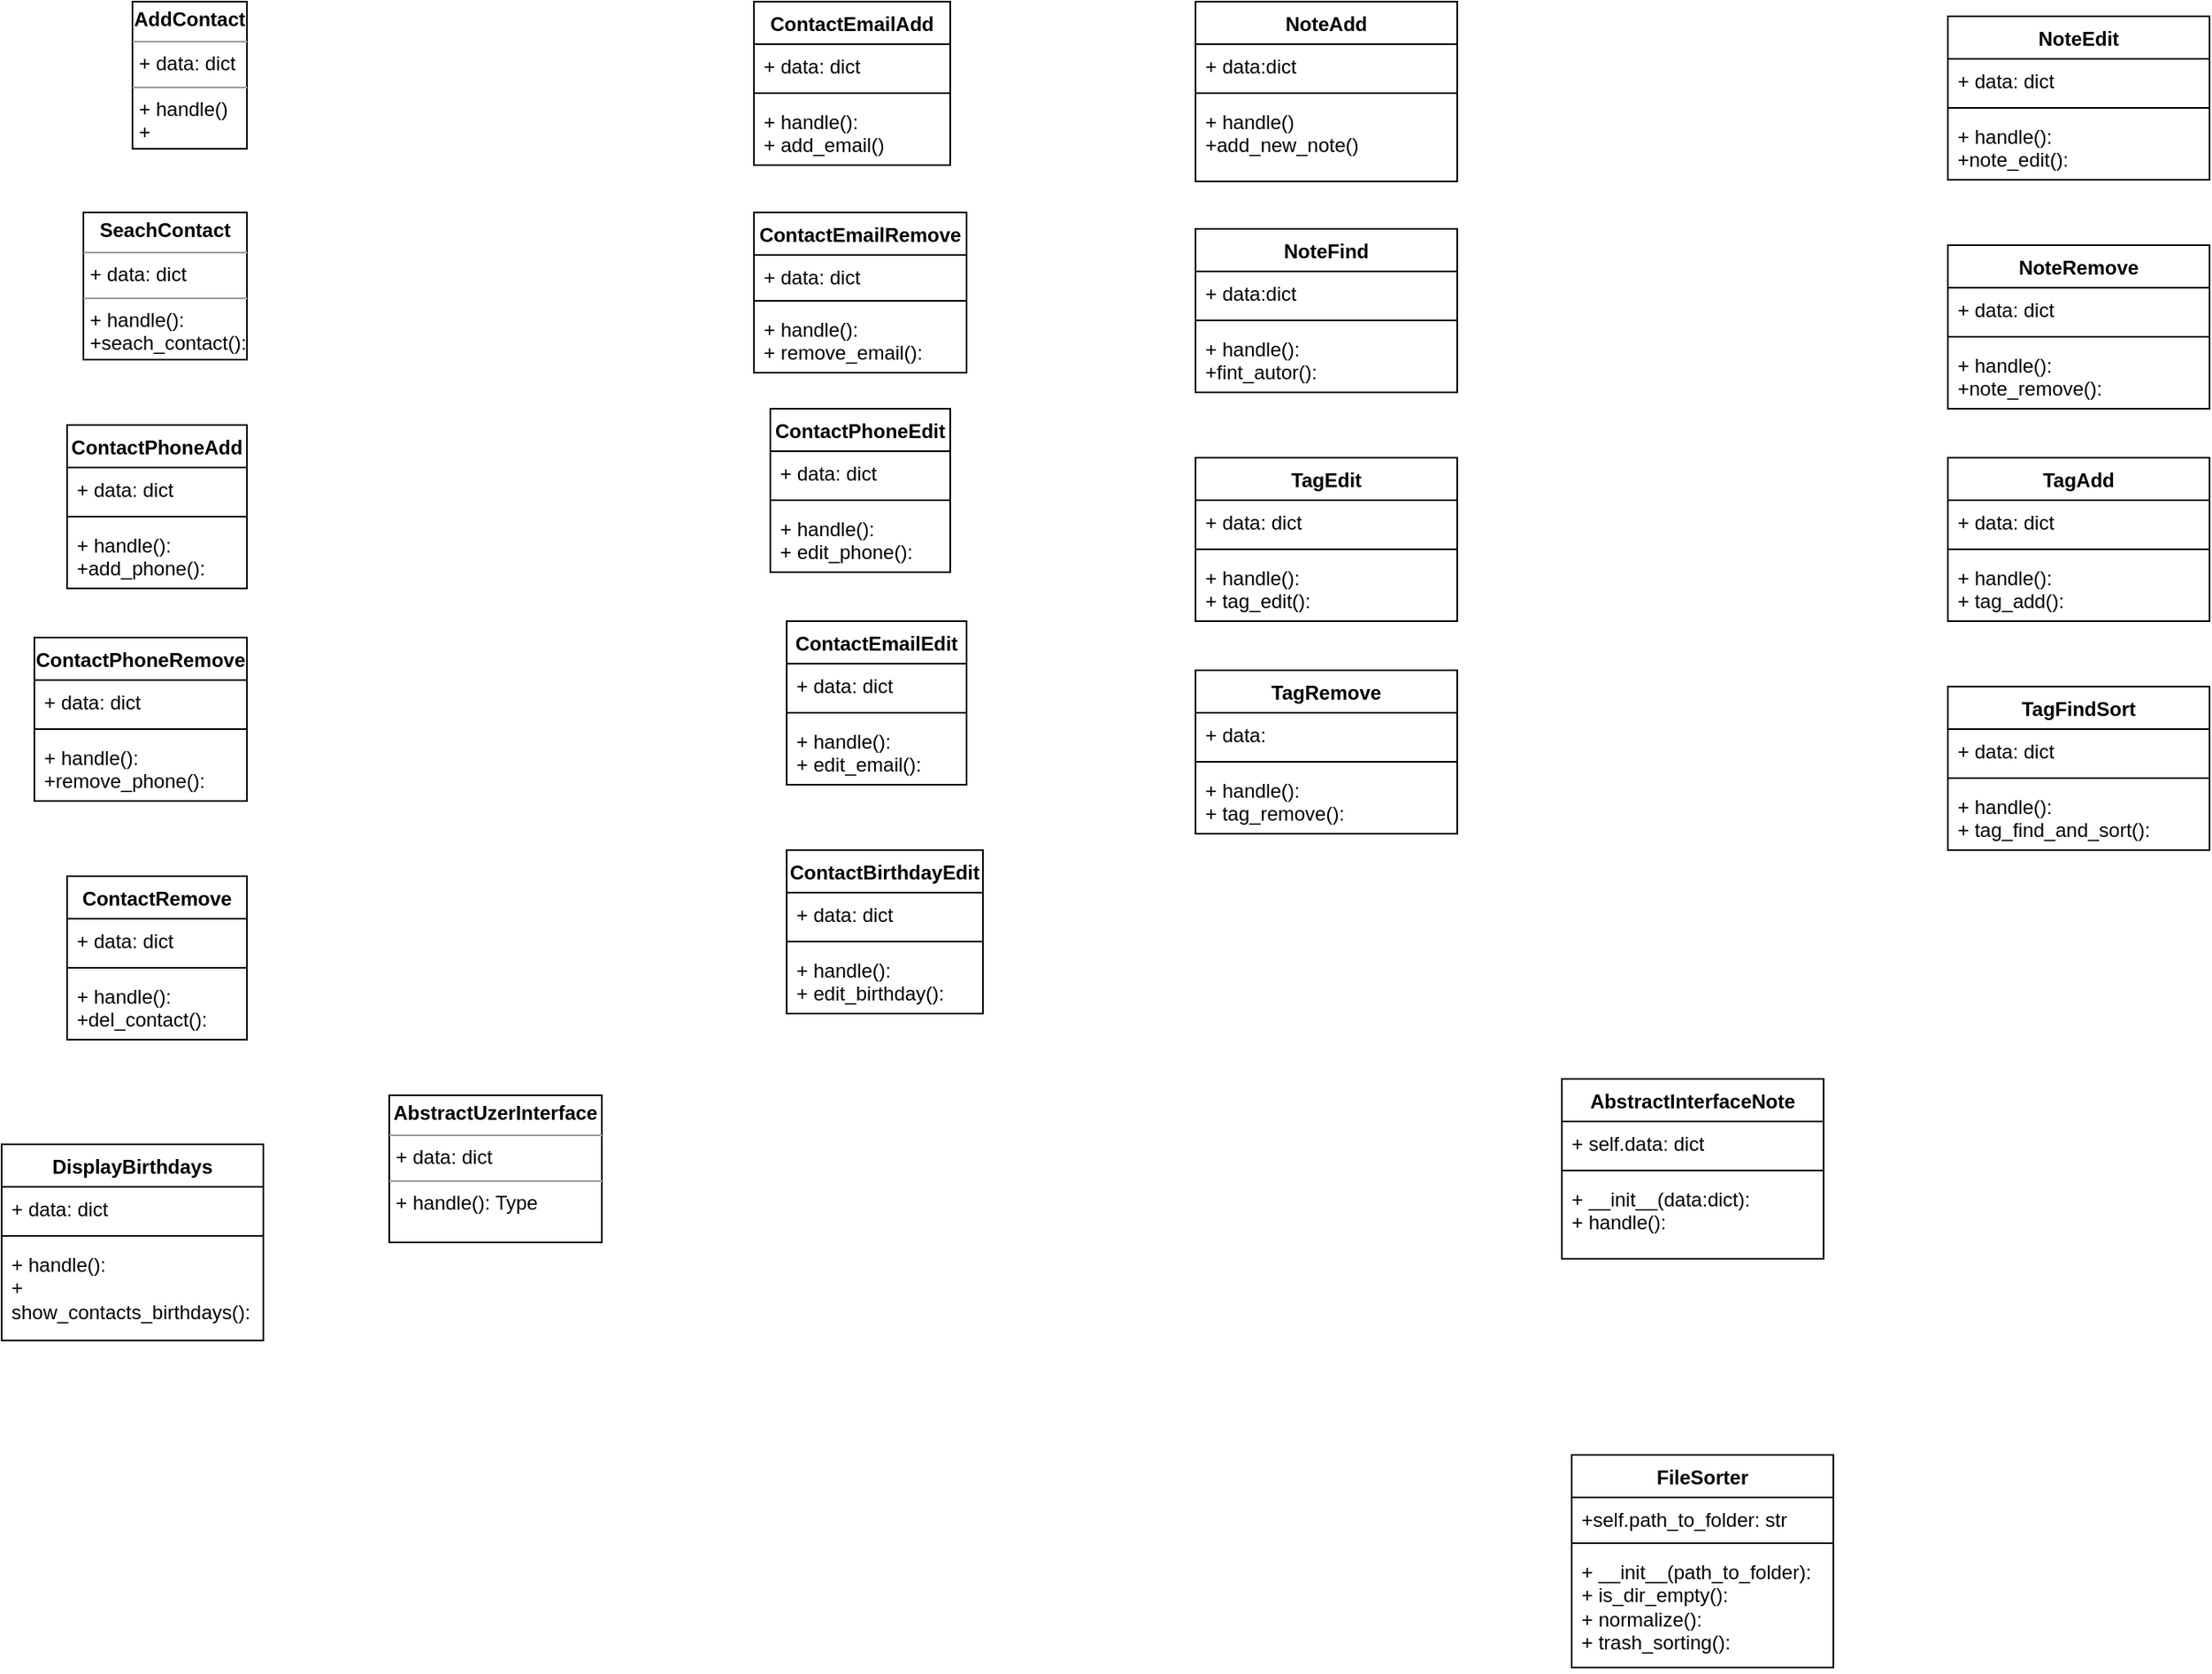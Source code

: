 <mxfile version="22.1.15" type="github">
  <diagram name="Страница — 1" id="X3VeIbHIuKRe2wRQN4YN">
    <mxGraphModel dx="2970" dy="2347" grid="1" gridSize="10" guides="1" tooltips="1" connect="1" arrows="1" fold="1" page="1" pageScale="1" pageWidth="827" pageHeight="1169" math="0" shadow="0">
      <root>
        <mxCell id="0" />
        <mxCell id="1" parent="0" />
        <mxCell id="vEcBCyA1Z6OK_AUJhYpu-7" value="&lt;p style=&quot;margin:0px;margin-top:4px;text-align:center;&quot;&gt;&lt;b&gt;AbstractUzerInterface&lt;/b&gt;&lt;/p&gt;&lt;hr size=&quot;1&quot;&gt;&lt;p style=&quot;margin:0px;margin-left:4px;&quot;&gt;+ data: dict&lt;/p&gt;&lt;hr size=&quot;1&quot;&gt;&lt;p style=&quot;margin:0px;margin-left:4px;&quot;&gt;+ handle(): Type&lt;/p&gt;" style="verticalAlign=top;align=left;overflow=fill;fontSize=12;fontFamily=Helvetica;html=1;whiteSpace=wrap;" vertex="1" parent="1">
          <mxGeometry x="-383" y="-500" width="130" height="90" as="geometry" />
        </mxCell>
        <mxCell id="vEcBCyA1Z6OK_AUJhYpu-8" value="&lt;p style=&quot;margin:0px;margin-top:4px;text-align:center;&quot;&gt;&lt;b&gt;AddContact&lt;/b&gt;&lt;/p&gt;&lt;hr size=&quot;1&quot;&gt;&lt;p style=&quot;margin:0px;margin-left:4px;&quot;&gt;+ data: dict&lt;/p&gt;&lt;hr size=&quot;1&quot;&gt;&lt;p style=&quot;margin:0px;margin-left:4px;&quot;&gt;+ handle()&lt;/p&gt;&lt;p style=&quot;margin:0px;margin-left:4px;&quot;&gt;+ add_contact()&lt;/p&gt;" style="verticalAlign=top;align=left;overflow=fill;fontSize=12;fontFamily=Helvetica;html=1;whiteSpace=wrap;" vertex="1" parent="1">
          <mxGeometry x="-540" y="-1169" width="70" height="90" as="geometry" />
        </mxCell>
        <mxCell id="vEcBCyA1Z6OK_AUJhYpu-9" value="&lt;p style=&quot;margin:0px;margin-top:4px;text-align:center;&quot;&gt;&lt;b&gt;SeachContact&lt;/b&gt;&lt;/p&gt;&lt;hr size=&quot;1&quot;&gt;&lt;p style=&quot;margin:0px;margin-left:4px;&quot;&gt;+ data: dict&lt;/p&gt;&lt;hr size=&quot;1&quot;&gt;&lt;p style=&quot;margin:0px;margin-left:4px;&quot;&gt;+ handle():&lt;/p&gt;&lt;p style=&quot;margin:0px;margin-left:4px;&quot;&gt;+seach_contact():&lt;/p&gt;" style="verticalAlign=top;align=left;overflow=fill;fontSize=12;fontFamily=Helvetica;html=1;whiteSpace=wrap;" vertex="1" parent="1">
          <mxGeometry x="-570" y="-1040" width="100" height="90" as="geometry" />
        </mxCell>
        <mxCell id="vEcBCyA1Z6OK_AUJhYpu-10" value="ContactPhoneAdd" style="swimlane;fontStyle=1;align=center;verticalAlign=top;childLayout=stackLayout;horizontal=1;startSize=26;horizontalStack=0;resizeParent=1;resizeParentMax=0;resizeLast=0;collapsible=1;marginBottom=0;whiteSpace=wrap;html=1;" vertex="1" parent="1">
          <mxGeometry x="-580" y="-910" width="110" height="100" as="geometry">
            <mxRectangle y="-790" width="150" height="30" as="alternateBounds" />
          </mxGeometry>
        </mxCell>
        <mxCell id="vEcBCyA1Z6OK_AUJhYpu-11" value="+ data: dict" style="text;strokeColor=none;fillColor=none;align=left;verticalAlign=top;spacingLeft=4;spacingRight=4;overflow=hidden;rotatable=0;points=[[0,0.5],[1,0.5]];portConstraint=eastwest;whiteSpace=wrap;html=1;" vertex="1" parent="vEcBCyA1Z6OK_AUJhYpu-10">
          <mxGeometry y="26" width="110" height="26" as="geometry" />
        </mxCell>
        <mxCell id="vEcBCyA1Z6OK_AUJhYpu-12" value="" style="line;strokeWidth=1;fillColor=none;align=left;verticalAlign=middle;spacingTop=-1;spacingLeft=3;spacingRight=3;rotatable=0;labelPosition=right;points=[];portConstraint=eastwest;strokeColor=inherit;" vertex="1" parent="vEcBCyA1Z6OK_AUJhYpu-10">
          <mxGeometry y="52" width="110" height="8" as="geometry" />
        </mxCell>
        <mxCell id="vEcBCyA1Z6OK_AUJhYpu-13" value="+ handle():&amp;nbsp;&lt;br&gt;+add_phone():" style="text;strokeColor=none;fillColor=none;align=left;verticalAlign=top;spacingLeft=4;spacingRight=4;overflow=hidden;rotatable=0;points=[[0,0.5],[1,0.5]];portConstraint=eastwest;whiteSpace=wrap;html=1;" vertex="1" parent="vEcBCyA1Z6OK_AUJhYpu-10">
          <mxGeometry y="60" width="110" height="40" as="geometry" />
        </mxCell>
        <mxCell id="vEcBCyA1Z6OK_AUJhYpu-14" value="ContactPhoneRemove" style="swimlane;fontStyle=1;align=center;verticalAlign=top;childLayout=stackLayout;horizontal=1;startSize=26;horizontalStack=0;resizeParent=1;resizeParentMax=0;resizeLast=0;collapsible=1;marginBottom=0;whiteSpace=wrap;html=1;" vertex="1" parent="1">
          <mxGeometry x="-600" y="-780" width="130" height="100" as="geometry" />
        </mxCell>
        <mxCell id="vEcBCyA1Z6OK_AUJhYpu-15" value="+ data: dict" style="text;strokeColor=none;fillColor=none;align=left;verticalAlign=top;spacingLeft=4;spacingRight=4;overflow=hidden;rotatable=0;points=[[0,0.5],[1,0.5]];portConstraint=eastwest;whiteSpace=wrap;html=1;" vertex="1" parent="vEcBCyA1Z6OK_AUJhYpu-14">
          <mxGeometry y="26" width="130" height="26" as="geometry" />
        </mxCell>
        <mxCell id="vEcBCyA1Z6OK_AUJhYpu-16" value="" style="line;strokeWidth=1;fillColor=none;align=left;verticalAlign=middle;spacingTop=-1;spacingLeft=3;spacingRight=3;rotatable=0;labelPosition=right;points=[];portConstraint=eastwest;strokeColor=inherit;" vertex="1" parent="vEcBCyA1Z6OK_AUJhYpu-14">
          <mxGeometry y="52" width="130" height="8" as="geometry" />
        </mxCell>
        <mxCell id="vEcBCyA1Z6OK_AUJhYpu-17" value="+ handle():&lt;br&gt;+remove_phone():" style="text;strokeColor=none;fillColor=none;align=left;verticalAlign=top;spacingLeft=4;spacingRight=4;overflow=hidden;rotatable=0;points=[[0,0.5],[1,0.5]];portConstraint=eastwest;whiteSpace=wrap;html=1;" vertex="1" parent="vEcBCyA1Z6OK_AUJhYpu-14">
          <mxGeometry y="60" width="130" height="40" as="geometry" />
        </mxCell>
        <mxCell id="vEcBCyA1Z6OK_AUJhYpu-18" value="ContactEmailAdd" style="swimlane;fontStyle=1;align=center;verticalAlign=top;childLayout=stackLayout;horizontal=1;startSize=26;horizontalStack=0;resizeParent=1;resizeParentMax=0;resizeLast=0;collapsible=1;marginBottom=0;whiteSpace=wrap;html=1;" vertex="1" parent="1">
          <mxGeometry x="-160" y="-1169" width="120" height="100" as="geometry" />
        </mxCell>
        <mxCell id="vEcBCyA1Z6OK_AUJhYpu-19" value="+ data: dict" style="text;strokeColor=none;fillColor=none;align=left;verticalAlign=top;spacingLeft=4;spacingRight=4;overflow=hidden;rotatable=0;points=[[0,0.5],[1,0.5]];portConstraint=eastwest;whiteSpace=wrap;html=1;" vertex="1" parent="vEcBCyA1Z6OK_AUJhYpu-18">
          <mxGeometry y="26" width="120" height="26" as="geometry" />
        </mxCell>
        <mxCell id="vEcBCyA1Z6OK_AUJhYpu-20" value="" style="line;strokeWidth=1;fillColor=none;align=left;verticalAlign=middle;spacingTop=-1;spacingLeft=3;spacingRight=3;rotatable=0;labelPosition=right;points=[];portConstraint=eastwest;strokeColor=inherit;" vertex="1" parent="vEcBCyA1Z6OK_AUJhYpu-18">
          <mxGeometry y="52" width="120" height="8" as="geometry" />
        </mxCell>
        <mxCell id="vEcBCyA1Z6OK_AUJhYpu-21" value="+ handle():&lt;br&gt;+ add_email()" style="text;strokeColor=none;fillColor=none;align=left;verticalAlign=top;spacingLeft=4;spacingRight=4;overflow=hidden;rotatable=0;points=[[0,0.5],[1,0.5]];portConstraint=eastwest;whiteSpace=wrap;html=1;" vertex="1" parent="vEcBCyA1Z6OK_AUJhYpu-18">
          <mxGeometry y="60" width="120" height="40" as="geometry" />
        </mxCell>
        <mxCell id="vEcBCyA1Z6OK_AUJhYpu-22" value="ContactEmailRemove" style="swimlane;fontStyle=1;align=center;verticalAlign=top;childLayout=stackLayout;horizontal=1;startSize=26;horizontalStack=0;resizeParent=1;resizeParentMax=0;resizeLast=0;collapsible=1;marginBottom=0;whiteSpace=wrap;html=1;" vertex="1" parent="1">
          <mxGeometry x="-160" y="-1040" width="130" height="98" as="geometry">
            <mxRectangle y="-330" width="160" height="30" as="alternateBounds" />
          </mxGeometry>
        </mxCell>
        <mxCell id="vEcBCyA1Z6OK_AUJhYpu-23" value="+ data: dict" style="text;strokeColor=none;fillColor=none;align=left;verticalAlign=top;spacingLeft=4;spacingRight=4;overflow=hidden;rotatable=0;points=[[0,0.5],[1,0.5]];portConstraint=eastwest;whiteSpace=wrap;html=1;" vertex="1" parent="vEcBCyA1Z6OK_AUJhYpu-22">
          <mxGeometry y="26" width="130" height="24" as="geometry" />
        </mxCell>
        <mxCell id="vEcBCyA1Z6OK_AUJhYpu-24" value="" style="line;strokeWidth=1;fillColor=none;align=left;verticalAlign=middle;spacingTop=-1;spacingLeft=3;spacingRight=3;rotatable=0;labelPosition=right;points=[];portConstraint=eastwest;strokeColor=inherit;" vertex="1" parent="vEcBCyA1Z6OK_AUJhYpu-22">
          <mxGeometry y="50" width="130" height="8" as="geometry" />
        </mxCell>
        <mxCell id="vEcBCyA1Z6OK_AUJhYpu-25" value="+ handle():&lt;br&gt;+ remove_email():" style="text;strokeColor=none;fillColor=none;align=left;verticalAlign=top;spacingLeft=4;spacingRight=4;overflow=hidden;rotatable=0;points=[[0,0.5],[1,0.5]];portConstraint=eastwest;whiteSpace=wrap;html=1;" vertex="1" parent="vEcBCyA1Z6OK_AUJhYpu-22">
          <mxGeometry y="58" width="130" height="40" as="geometry" />
        </mxCell>
        <mxCell id="vEcBCyA1Z6OK_AUJhYpu-26" value="ContactPhoneEdit" style="swimlane;fontStyle=1;align=center;verticalAlign=top;childLayout=stackLayout;horizontal=1;startSize=26;horizontalStack=0;resizeParent=1;resizeParentMax=0;resizeLast=0;collapsible=1;marginBottom=0;whiteSpace=wrap;html=1;" vertex="1" parent="1">
          <mxGeometry x="-150" y="-920" width="110" height="100" as="geometry" />
        </mxCell>
        <mxCell id="vEcBCyA1Z6OK_AUJhYpu-27" value="+ data: dict" style="text;strokeColor=none;fillColor=none;align=left;verticalAlign=top;spacingLeft=4;spacingRight=4;overflow=hidden;rotatable=0;points=[[0,0.5],[1,0.5]];portConstraint=eastwest;whiteSpace=wrap;html=1;" vertex="1" parent="vEcBCyA1Z6OK_AUJhYpu-26">
          <mxGeometry y="26" width="110" height="26" as="geometry" />
        </mxCell>
        <mxCell id="vEcBCyA1Z6OK_AUJhYpu-28" value="" style="line;strokeWidth=1;fillColor=none;align=left;verticalAlign=middle;spacingTop=-1;spacingLeft=3;spacingRight=3;rotatable=0;labelPosition=right;points=[];portConstraint=eastwest;strokeColor=inherit;" vertex="1" parent="vEcBCyA1Z6OK_AUJhYpu-26">
          <mxGeometry y="52" width="110" height="8" as="geometry" />
        </mxCell>
        <mxCell id="vEcBCyA1Z6OK_AUJhYpu-29" value="+ handle():&lt;br&gt;+ edit_phone():" style="text;strokeColor=none;fillColor=none;align=left;verticalAlign=top;spacingLeft=4;spacingRight=4;overflow=hidden;rotatable=0;points=[[0,0.5],[1,0.5]];portConstraint=eastwest;whiteSpace=wrap;html=1;" vertex="1" parent="vEcBCyA1Z6OK_AUJhYpu-26">
          <mxGeometry y="60" width="110" height="40" as="geometry" />
        </mxCell>
        <mxCell id="vEcBCyA1Z6OK_AUJhYpu-30" value="ContactEmailEdit" style="swimlane;fontStyle=1;align=center;verticalAlign=top;childLayout=stackLayout;horizontal=1;startSize=26;horizontalStack=0;resizeParent=1;resizeParentMax=0;resizeLast=0;collapsible=1;marginBottom=0;whiteSpace=wrap;html=1;" vertex="1" parent="1">
          <mxGeometry x="-140" y="-790" width="110" height="100" as="geometry" />
        </mxCell>
        <mxCell id="vEcBCyA1Z6OK_AUJhYpu-31" value="+ data: dict" style="text;strokeColor=none;fillColor=none;align=left;verticalAlign=top;spacingLeft=4;spacingRight=4;overflow=hidden;rotatable=0;points=[[0,0.5],[1,0.5]];portConstraint=eastwest;whiteSpace=wrap;html=1;" vertex="1" parent="vEcBCyA1Z6OK_AUJhYpu-30">
          <mxGeometry y="26" width="110" height="26" as="geometry" />
        </mxCell>
        <mxCell id="vEcBCyA1Z6OK_AUJhYpu-32" value="" style="line;strokeWidth=1;fillColor=none;align=left;verticalAlign=middle;spacingTop=-1;spacingLeft=3;spacingRight=3;rotatable=0;labelPosition=right;points=[];portConstraint=eastwest;strokeColor=inherit;" vertex="1" parent="vEcBCyA1Z6OK_AUJhYpu-30">
          <mxGeometry y="52" width="110" height="8" as="geometry" />
        </mxCell>
        <mxCell id="vEcBCyA1Z6OK_AUJhYpu-33" value="+ handle():&lt;br&gt;+ edit_email():" style="text;strokeColor=none;fillColor=none;align=left;verticalAlign=top;spacingLeft=4;spacingRight=4;overflow=hidden;rotatable=0;points=[[0,0.5],[1,0.5]];portConstraint=eastwest;whiteSpace=wrap;html=1;" vertex="1" parent="vEcBCyA1Z6OK_AUJhYpu-30">
          <mxGeometry y="60" width="110" height="40" as="geometry" />
        </mxCell>
        <mxCell id="vEcBCyA1Z6OK_AUJhYpu-34" value="ContactBirthdayEdit" style="swimlane;fontStyle=1;align=center;verticalAlign=top;childLayout=stackLayout;horizontal=1;startSize=26;horizontalStack=0;resizeParent=1;resizeParentMax=0;resizeLast=0;collapsible=1;marginBottom=0;whiteSpace=wrap;html=1;" vertex="1" parent="1">
          <mxGeometry x="-140" y="-650" width="120" height="100" as="geometry" />
        </mxCell>
        <mxCell id="vEcBCyA1Z6OK_AUJhYpu-35" value="+ data: dict" style="text;strokeColor=none;fillColor=none;align=left;verticalAlign=top;spacingLeft=4;spacingRight=4;overflow=hidden;rotatable=0;points=[[0,0.5],[1,0.5]];portConstraint=eastwest;whiteSpace=wrap;html=1;" vertex="1" parent="vEcBCyA1Z6OK_AUJhYpu-34">
          <mxGeometry y="26" width="120" height="26" as="geometry" />
        </mxCell>
        <mxCell id="vEcBCyA1Z6OK_AUJhYpu-36" value="" style="line;strokeWidth=1;fillColor=none;align=left;verticalAlign=middle;spacingTop=-1;spacingLeft=3;spacingRight=3;rotatable=0;labelPosition=right;points=[];portConstraint=eastwest;strokeColor=inherit;" vertex="1" parent="vEcBCyA1Z6OK_AUJhYpu-34">
          <mxGeometry y="52" width="120" height="8" as="geometry" />
        </mxCell>
        <mxCell id="vEcBCyA1Z6OK_AUJhYpu-37" value="+ handle():&lt;br&gt;+ edit_birthday():" style="text;strokeColor=none;fillColor=none;align=left;verticalAlign=top;spacingLeft=4;spacingRight=4;overflow=hidden;rotatable=0;points=[[0,0.5],[1,0.5]];portConstraint=eastwest;whiteSpace=wrap;html=1;" vertex="1" parent="vEcBCyA1Z6OK_AUJhYpu-34">
          <mxGeometry y="60" width="120" height="40" as="geometry" />
        </mxCell>
        <mxCell id="vEcBCyA1Z6OK_AUJhYpu-38" value="ContactRemove" style="swimlane;fontStyle=1;align=center;verticalAlign=top;childLayout=stackLayout;horizontal=1;startSize=26;horizontalStack=0;resizeParent=1;resizeParentMax=0;resizeLast=0;collapsible=1;marginBottom=0;whiteSpace=wrap;html=1;" vertex="1" parent="1">
          <mxGeometry x="-580" y="-634" width="110" height="100" as="geometry" />
        </mxCell>
        <mxCell id="vEcBCyA1Z6OK_AUJhYpu-39" value="+ data: dict" style="text;strokeColor=none;fillColor=none;align=left;verticalAlign=top;spacingLeft=4;spacingRight=4;overflow=hidden;rotatable=0;points=[[0,0.5],[1,0.5]];portConstraint=eastwest;whiteSpace=wrap;html=1;" vertex="1" parent="vEcBCyA1Z6OK_AUJhYpu-38">
          <mxGeometry y="26" width="110" height="26" as="geometry" />
        </mxCell>
        <mxCell id="vEcBCyA1Z6OK_AUJhYpu-40" value="" style="line;strokeWidth=1;fillColor=none;align=left;verticalAlign=middle;spacingTop=-1;spacingLeft=3;spacingRight=3;rotatable=0;labelPosition=right;points=[];portConstraint=eastwest;strokeColor=inherit;" vertex="1" parent="vEcBCyA1Z6OK_AUJhYpu-38">
          <mxGeometry y="52" width="110" height="8" as="geometry" />
        </mxCell>
        <mxCell id="vEcBCyA1Z6OK_AUJhYpu-41" value="+ handle():&lt;br&gt;+del_contact():" style="text;strokeColor=none;fillColor=none;align=left;verticalAlign=top;spacingLeft=4;spacingRight=4;overflow=hidden;rotatable=0;points=[[0,0.5],[1,0.5]];portConstraint=eastwest;whiteSpace=wrap;html=1;" vertex="1" parent="vEcBCyA1Z6OK_AUJhYpu-38">
          <mxGeometry y="60" width="110" height="40" as="geometry" />
        </mxCell>
        <mxCell id="vEcBCyA1Z6OK_AUJhYpu-42" value="DisplayBirthdays" style="swimlane;fontStyle=1;align=center;verticalAlign=top;childLayout=stackLayout;horizontal=1;startSize=26;horizontalStack=0;resizeParent=1;resizeParentMax=0;resizeLast=0;collapsible=1;marginBottom=0;whiteSpace=wrap;html=1;" vertex="1" parent="1">
          <mxGeometry x="-620" y="-470" width="160" height="120" as="geometry" />
        </mxCell>
        <mxCell id="vEcBCyA1Z6OK_AUJhYpu-43" value="+ data: dict" style="text;strokeColor=none;fillColor=none;align=left;verticalAlign=top;spacingLeft=4;spacingRight=4;overflow=hidden;rotatable=0;points=[[0,0.5],[1,0.5]];portConstraint=eastwest;whiteSpace=wrap;html=1;" vertex="1" parent="vEcBCyA1Z6OK_AUJhYpu-42">
          <mxGeometry y="26" width="160" height="26" as="geometry" />
        </mxCell>
        <mxCell id="vEcBCyA1Z6OK_AUJhYpu-44" value="" style="line;strokeWidth=1;fillColor=none;align=left;verticalAlign=middle;spacingTop=-1;spacingLeft=3;spacingRight=3;rotatable=0;labelPosition=right;points=[];portConstraint=eastwest;strokeColor=inherit;" vertex="1" parent="vEcBCyA1Z6OK_AUJhYpu-42">
          <mxGeometry y="52" width="160" height="8" as="geometry" />
        </mxCell>
        <mxCell id="vEcBCyA1Z6OK_AUJhYpu-45" value="+ handle():&lt;br&gt;+ show_contacts_birthdays():" style="text;strokeColor=none;fillColor=none;align=left;verticalAlign=top;spacingLeft=4;spacingRight=4;overflow=hidden;rotatable=0;points=[[0,0.5],[1,0.5]];portConstraint=eastwest;whiteSpace=wrap;html=1;" vertex="1" parent="vEcBCyA1Z6OK_AUJhYpu-42">
          <mxGeometry y="60" width="160" height="60" as="geometry" />
        </mxCell>
        <mxCell id="vEcBCyA1Z6OK_AUJhYpu-46" value="AbstractInterfaceNote" style="swimlane;fontStyle=1;align=center;verticalAlign=top;childLayout=stackLayout;horizontal=1;startSize=26;horizontalStack=0;resizeParent=1;resizeParentMax=0;resizeLast=0;collapsible=1;marginBottom=0;whiteSpace=wrap;html=1;" vertex="1" parent="1">
          <mxGeometry x="334" y="-510" width="160" height="110" as="geometry" />
        </mxCell>
        <mxCell id="vEcBCyA1Z6OK_AUJhYpu-47" value="+ self.data: dict" style="text;strokeColor=none;fillColor=none;align=left;verticalAlign=top;spacingLeft=4;spacingRight=4;overflow=hidden;rotatable=0;points=[[0,0.5],[1,0.5]];portConstraint=eastwest;whiteSpace=wrap;html=1;" vertex="1" parent="vEcBCyA1Z6OK_AUJhYpu-46">
          <mxGeometry y="26" width="160" height="26" as="geometry" />
        </mxCell>
        <mxCell id="vEcBCyA1Z6OK_AUJhYpu-48" value="" style="line;strokeWidth=1;fillColor=none;align=left;verticalAlign=middle;spacingTop=-1;spacingLeft=3;spacingRight=3;rotatable=0;labelPosition=right;points=[];portConstraint=eastwest;strokeColor=inherit;" vertex="1" parent="vEcBCyA1Z6OK_AUJhYpu-46">
          <mxGeometry y="52" width="160" height="8" as="geometry" />
        </mxCell>
        <mxCell id="vEcBCyA1Z6OK_AUJhYpu-49" value="+ __init__(data:dict):&lt;br&gt;+ handle():" style="text;strokeColor=none;fillColor=none;align=left;verticalAlign=top;spacingLeft=4;spacingRight=4;overflow=hidden;rotatable=0;points=[[0,0.5],[1,0.5]];portConstraint=eastwest;whiteSpace=wrap;html=1;" vertex="1" parent="vEcBCyA1Z6OK_AUJhYpu-46">
          <mxGeometry y="60" width="160" height="50" as="geometry" />
        </mxCell>
        <mxCell id="vEcBCyA1Z6OK_AUJhYpu-50" value="NoteAdd" style="swimlane;fontStyle=1;align=center;verticalAlign=top;childLayout=stackLayout;horizontal=1;startSize=26;horizontalStack=0;resizeParent=1;resizeParentMax=0;resizeLast=0;collapsible=1;marginBottom=0;whiteSpace=wrap;html=1;" vertex="1" parent="1">
          <mxGeometry x="110" y="-1169" width="160" height="110" as="geometry" />
        </mxCell>
        <mxCell id="vEcBCyA1Z6OK_AUJhYpu-51" value="+ data:dict" style="text;strokeColor=none;fillColor=none;align=left;verticalAlign=top;spacingLeft=4;spacingRight=4;overflow=hidden;rotatable=0;points=[[0,0.5],[1,0.5]];portConstraint=eastwest;whiteSpace=wrap;html=1;" vertex="1" parent="vEcBCyA1Z6OK_AUJhYpu-50">
          <mxGeometry y="26" width="160" height="26" as="geometry" />
        </mxCell>
        <mxCell id="vEcBCyA1Z6OK_AUJhYpu-52" value="" style="line;strokeWidth=1;fillColor=none;align=left;verticalAlign=middle;spacingTop=-1;spacingLeft=3;spacingRight=3;rotatable=0;labelPosition=right;points=[];portConstraint=eastwest;strokeColor=inherit;" vertex="1" parent="vEcBCyA1Z6OK_AUJhYpu-50">
          <mxGeometry y="52" width="160" height="8" as="geometry" />
        </mxCell>
        <mxCell id="vEcBCyA1Z6OK_AUJhYpu-53" value="+ handle()&lt;br&gt;+add_new_note()" style="text;strokeColor=none;fillColor=none;align=left;verticalAlign=top;spacingLeft=4;spacingRight=4;overflow=hidden;rotatable=0;points=[[0,0.5],[1,0.5]];portConstraint=eastwest;whiteSpace=wrap;html=1;" vertex="1" parent="vEcBCyA1Z6OK_AUJhYpu-50">
          <mxGeometry y="60" width="160" height="50" as="geometry" />
        </mxCell>
        <mxCell id="vEcBCyA1Z6OK_AUJhYpu-54" value="NoteFind" style="swimlane;fontStyle=1;align=center;verticalAlign=top;childLayout=stackLayout;horizontal=1;startSize=26;horizontalStack=0;resizeParent=1;resizeParentMax=0;resizeLast=0;collapsible=1;marginBottom=0;whiteSpace=wrap;html=1;" vertex="1" parent="1">
          <mxGeometry x="110" y="-1030" width="160" height="100" as="geometry" />
        </mxCell>
        <mxCell id="vEcBCyA1Z6OK_AUJhYpu-55" value="+ data:dict" style="text;strokeColor=none;fillColor=none;align=left;verticalAlign=top;spacingLeft=4;spacingRight=4;overflow=hidden;rotatable=0;points=[[0,0.5],[1,0.5]];portConstraint=eastwest;whiteSpace=wrap;html=1;" vertex="1" parent="vEcBCyA1Z6OK_AUJhYpu-54">
          <mxGeometry y="26" width="160" height="26" as="geometry" />
        </mxCell>
        <mxCell id="vEcBCyA1Z6OK_AUJhYpu-56" value="" style="line;strokeWidth=1;fillColor=none;align=left;verticalAlign=middle;spacingTop=-1;spacingLeft=3;spacingRight=3;rotatable=0;labelPosition=right;points=[];portConstraint=eastwest;strokeColor=inherit;" vertex="1" parent="vEcBCyA1Z6OK_AUJhYpu-54">
          <mxGeometry y="52" width="160" height="8" as="geometry" />
        </mxCell>
        <mxCell id="vEcBCyA1Z6OK_AUJhYpu-57" value="+ handle():&lt;br&gt;+fint_autor():" style="text;strokeColor=none;fillColor=none;align=left;verticalAlign=top;spacingLeft=4;spacingRight=4;overflow=hidden;rotatable=0;points=[[0,0.5],[1,0.5]];portConstraint=eastwest;whiteSpace=wrap;html=1;" vertex="1" parent="vEcBCyA1Z6OK_AUJhYpu-54">
          <mxGeometry y="60" width="160" height="40" as="geometry" />
        </mxCell>
        <mxCell id="vEcBCyA1Z6OK_AUJhYpu-58" value="NoteEdit" style="swimlane;fontStyle=1;align=center;verticalAlign=top;childLayout=stackLayout;horizontal=1;startSize=26;horizontalStack=0;resizeParent=1;resizeParentMax=0;resizeLast=0;collapsible=1;marginBottom=0;whiteSpace=wrap;html=1;" vertex="1" parent="1">
          <mxGeometry x="570" y="-1160" width="160" height="100" as="geometry" />
        </mxCell>
        <mxCell id="vEcBCyA1Z6OK_AUJhYpu-59" value="+ data: dict" style="text;strokeColor=none;fillColor=none;align=left;verticalAlign=top;spacingLeft=4;spacingRight=4;overflow=hidden;rotatable=0;points=[[0,0.5],[1,0.5]];portConstraint=eastwest;whiteSpace=wrap;html=1;" vertex="1" parent="vEcBCyA1Z6OK_AUJhYpu-58">
          <mxGeometry y="26" width="160" height="26" as="geometry" />
        </mxCell>
        <mxCell id="vEcBCyA1Z6OK_AUJhYpu-60" value="" style="line;strokeWidth=1;fillColor=none;align=left;verticalAlign=middle;spacingTop=-1;spacingLeft=3;spacingRight=3;rotatable=0;labelPosition=right;points=[];portConstraint=eastwest;strokeColor=inherit;" vertex="1" parent="vEcBCyA1Z6OK_AUJhYpu-58">
          <mxGeometry y="52" width="160" height="8" as="geometry" />
        </mxCell>
        <mxCell id="vEcBCyA1Z6OK_AUJhYpu-61" value="+ handle():&lt;br&gt;+note_edit():" style="text;strokeColor=none;fillColor=none;align=left;verticalAlign=top;spacingLeft=4;spacingRight=4;overflow=hidden;rotatable=0;points=[[0,0.5],[1,0.5]];portConstraint=eastwest;whiteSpace=wrap;html=1;" vertex="1" parent="vEcBCyA1Z6OK_AUJhYpu-58">
          <mxGeometry y="60" width="160" height="40" as="geometry" />
        </mxCell>
        <mxCell id="vEcBCyA1Z6OK_AUJhYpu-62" value="NoteRemove" style="swimlane;fontStyle=1;align=center;verticalAlign=top;childLayout=stackLayout;horizontal=1;startSize=26;horizontalStack=0;resizeParent=1;resizeParentMax=0;resizeLast=0;collapsible=1;marginBottom=0;whiteSpace=wrap;html=1;" vertex="1" parent="1">
          <mxGeometry x="570" y="-1020" width="160" height="100" as="geometry" />
        </mxCell>
        <mxCell id="vEcBCyA1Z6OK_AUJhYpu-63" value="+ data: dict" style="text;strokeColor=none;fillColor=none;align=left;verticalAlign=top;spacingLeft=4;spacingRight=4;overflow=hidden;rotatable=0;points=[[0,0.5],[1,0.5]];portConstraint=eastwest;whiteSpace=wrap;html=1;" vertex="1" parent="vEcBCyA1Z6OK_AUJhYpu-62">
          <mxGeometry y="26" width="160" height="26" as="geometry" />
        </mxCell>
        <mxCell id="vEcBCyA1Z6OK_AUJhYpu-64" value="" style="line;strokeWidth=1;fillColor=none;align=left;verticalAlign=middle;spacingTop=-1;spacingLeft=3;spacingRight=3;rotatable=0;labelPosition=right;points=[];portConstraint=eastwest;strokeColor=inherit;" vertex="1" parent="vEcBCyA1Z6OK_AUJhYpu-62">
          <mxGeometry y="52" width="160" height="8" as="geometry" />
        </mxCell>
        <mxCell id="vEcBCyA1Z6OK_AUJhYpu-65" value="+ handle():&lt;br&gt;+note_remove():" style="text;strokeColor=none;fillColor=none;align=left;verticalAlign=top;spacingLeft=4;spacingRight=4;overflow=hidden;rotatable=0;points=[[0,0.5],[1,0.5]];portConstraint=eastwest;whiteSpace=wrap;html=1;" vertex="1" parent="vEcBCyA1Z6OK_AUJhYpu-62">
          <mxGeometry y="60" width="160" height="40" as="geometry" />
        </mxCell>
        <mxCell id="vEcBCyA1Z6OK_AUJhYpu-66" value="TagAdd" style="swimlane;fontStyle=1;align=center;verticalAlign=top;childLayout=stackLayout;horizontal=1;startSize=26;horizontalStack=0;resizeParent=1;resizeParentMax=0;resizeLast=0;collapsible=1;marginBottom=0;whiteSpace=wrap;html=1;" vertex="1" parent="1">
          <mxGeometry x="570" y="-890" width="160" height="100" as="geometry" />
        </mxCell>
        <mxCell id="vEcBCyA1Z6OK_AUJhYpu-67" value="+ data: dict" style="text;strokeColor=none;fillColor=none;align=left;verticalAlign=top;spacingLeft=4;spacingRight=4;overflow=hidden;rotatable=0;points=[[0,0.5],[1,0.5]];portConstraint=eastwest;whiteSpace=wrap;html=1;" vertex="1" parent="vEcBCyA1Z6OK_AUJhYpu-66">
          <mxGeometry y="26" width="160" height="26" as="geometry" />
        </mxCell>
        <mxCell id="vEcBCyA1Z6OK_AUJhYpu-68" value="" style="line;strokeWidth=1;fillColor=none;align=left;verticalAlign=middle;spacingTop=-1;spacingLeft=3;spacingRight=3;rotatable=0;labelPosition=right;points=[];portConstraint=eastwest;strokeColor=inherit;" vertex="1" parent="vEcBCyA1Z6OK_AUJhYpu-66">
          <mxGeometry y="52" width="160" height="8" as="geometry" />
        </mxCell>
        <mxCell id="vEcBCyA1Z6OK_AUJhYpu-69" value="+ handle():&lt;br&gt;+ tag_add():" style="text;strokeColor=none;fillColor=none;align=left;verticalAlign=top;spacingLeft=4;spacingRight=4;overflow=hidden;rotatable=0;points=[[0,0.5],[1,0.5]];portConstraint=eastwest;whiteSpace=wrap;html=1;" vertex="1" parent="vEcBCyA1Z6OK_AUJhYpu-66">
          <mxGeometry y="60" width="160" height="40" as="geometry" />
        </mxCell>
        <mxCell id="vEcBCyA1Z6OK_AUJhYpu-70" value="TagEdit" style="swimlane;fontStyle=1;align=center;verticalAlign=top;childLayout=stackLayout;horizontal=1;startSize=26;horizontalStack=0;resizeParent=1;resizeParentMax=0;resizeLast=0;collapsible=1;marginBottom=0;whiteSpace=wrap;html=1;" vertex="1" parent="1">
          <mxGeometry x="110" y="-890" width="160" height="100" as="geometry" />
        </mxCell>
        <mxCell id="vEcBCyA1Z6OK_AUJhYpu-71" value="+ data: dict" style="text;strokeColor=none;fillColor=none;align=left;verticalAlign=top;spacingLeft=4;spacingRight=4;overflow=hidden;rotatable=0;points=[[0,0.5],[1,0.5]];portConstraint=eastwest;whiteSpace=wrap;html=1;" vertex="1" parent="vEcBCyA1Z6OK_AUJhYpu-70">
          <mxGeometry y="26" width="160" height="26" as="geometry" />
        </mxCell>
        <mxCell id="vEcBCyA1Z6OK_AUJhYpu-72" value="" style="line;strokeWidth=1;fillColor=none;align=left;verticalAlign=middle;spacingTop=-1;spacingLeft=3;spacingRight=3;rotatable=0;labelPosition=right;points=[];portConstraint=eastwest;strokeColor=inherit;" vertex="1" parent="vEcBCyA1Z6OK_AUJhYpu-70">
          <mxGeometry y="52" width="160" height="8" as="geometry" />
        </mxCell>
        <mxCell id="vEcBCyA1Z6OK_AUJhYpu-73" value="+ handle():&lt;br&gt;+ tag_edit():" style="text;strokeColor=none;fillColor=none;align=left;verticalAlign=top;spacingLeft=4;spacingRight=4;overflow=hidden;rotatable=0;points=[[0,0.5],[1,0.5]];portConstraint=eastwest;whiteSpace=wrap;html=1;" vertex="1" parent="vEcBCyA1Z6OK_AUJhYpu-70">
          <mxGeometry y="60" width="160" height="40" as="geometry" />
        </mxCell>
        <mxCell id="vEcBCyA1Z6OK_AUJhYpu-74" value="TagRemove" style="swimlane;fontStyle=1;align=center;verticalAlign=top;childLayout=stackLayout;horizontal=1;startSize=26;horizontalStack=0;resizeParent=1;resizeParentMax=0;resizeLast=0;collapsible=1;marginBottom=0;whiteSpace=wrap;html=1;" vertex="1" parent="1">
          <mxGeometry x="110" y="-760" width="160" height="100" as="geometry" />
        </mxCell>
        <mxCell id="vEcBCyA1Z6OK_AUJhYpu-75" value="+ data:" style="text;strokeColor=none;fillColor=none;align=left;verticalAlign=top;spacingLeft=4;spacingRight=4;overflow=hidden;rotatable=0;points=[[0,0.5],[1,0.5]];portConstraint=eastwest;whiteSpace=wrap;html=1;" vertex="1" parent="vEcBCyA1Z6OK_AUJhYpu-74">
          <mxGeometry y="26" width="160" height="26" as="geometry" />
        </mxCell>
        <mxCell id="vEcBCyA1Z6OK_AUJhYpu-76" value="" style="line;strokeWidth=1;fillColor=none;align=left;verticalAlign=middle;spacingTop=-1;spacingLeft=3;spacingRight=3;rotatable=0;labelPosition=right;points=[];portConstraint=eastwest;strokeColor=inherit;" vertex="1" parent="vEcBCyA1Z6OK_AUJhYpu-74">
          <mxGeometry y="52" width="160" height="8" as="geometry" />
        </mxCell>
        <mxCell id="vEcBCyA1Z6OK_AUJhYpu-77" value="+ handle():&lt;br&gt;+ tag_remove():" style="text;strokeColor=none;fillColor=none;align=left;verticalAlign=top;spacingLeft=4;spacingRight=4;overflow=hidden;rotatable=0;points=[[0,0.5],[1,0.5]];portConstraint=eastwest;whiteSpace=wrap;html=1;" vertex="1" parent="vEcBCyA1Z6OK_AUJhYpu-74">
          <mxGeometry y="60" width="160" height="40" as="geometry" />
        </mxCell>
        <mxCell id="vEcBCyA1Z6OK_AUJhYpu-78" value="TagFindSort" style="swimlane;fontStyle=1;align=center;verticalAlign=top;childLayout=stackLayout;horizontal=1;startSize=26;horizontalStack=0;resizeParent=1;resizeParentMax=0;resizeLast=0;collapsible=1;marginBottom=0;whiteSpace=wrap;html=1;" vertex="1" parent="1">
          <mxGeometry x="570" y="-750" width="160" height="100" as="geometry" />
        </mxCell>
        <mxCell id="vEcBCyA1Z6OK_AUJhYpu-79" value="+ data: dict" style="text;strokeColor=none;fillColor=none;align=left;verticalAlign=top;spacingLeft=4;spacingRight=4;overflow=hidden;rotatable=0;points=[[0,0.5],[1,0.5]];portConstraint=eastwest;whiteSpace=wrap;html=1;" vertex="1" parent="vEcBCyA1Z6OK_AUJhYpu-78">
          <mxGeometry y="26" width="160" height="26" as="geometry" />
        </mxCell>
        <mxCell id="vEcBCyA1Z6OK_AUJhYpu-80" value="" style="line;strokeWidth=1;fillColor=none;align=left;verticalAlign=middle;spacingTop=-1;spacingLeft=3;spacingRight=3;rotatable=0;labelPosition=right;points=[];portConstraint=eastwest;strokeColor=inherit;" vertex="1" parent="vEcBCyA1Z6OK_AUJhYpu-78">
          <mxGeometry y="52" width="160" height="8" as="geometry" />
        </mxCell>
        <mxCell id="vEcBCyA1Z6OK_AUJhYpu-81" value="+ handle():&lt;br&gt;+ tag_find_and_sort():" style="text;strokeColor=none;fillColor=none;align=left;verticalAlign=top;spacingLeft=4;spacingRight=4;overflow=hidden;rotatable=0;points=[[0,0.5],[1,0.5]];portConstraint=eastwest;whiteSpace=wrap;html=1;" vertex="1" parent="vEcBCyA1Z6OK_AUJhYpu-78">
          <mxGeometry y="60" width="160" height="40" as="geometry" />
        </mxCell>
        <mxCell id="vEcBCyA1Z6OK_AUJhYpu-82" value="FileSorter" style="swimlane;fontStyle=1;align=center;verticalAlign=top;childLayout=stackLayout;horizontal=1;startSize=26;horizontalStack=0;resizeParent=1;resizeParentMax=0;resizeLast=0;collapsible=1;marginBottom=0;whiteSpace=wrap;html=1;" vertex="1" parent="1">
          <mxGeometry x="340" y="-280" width="160" height="130" as="geometry" />
        </mxCell>
        <mxCell id="vEcBCyA1Z6OK_AUJhYpu-83" value="+self.path_to_folder: str" style="text;strokeColor=none;fillColor=none;align=left;verticalAlign=top;spacingLeft=4;spacingRight=4;overflow=hidden;rotatable=0;points=[[0,0.5],[1,0.5]];portConstraint=eastwest;whiteSpace=wrap;html=1;" vertex="1" parent="vEcBCyA1Z6OK_AUJhYpu-82">
          <mxGeometry y="26" width="160" height="24" as="geometry" />
        </mxCell>
        <mxCell id="vEcBCyA1Z6OK_AUJhYpu-84" value="" style="line;strokeWidth=1;fillColor=none;align=left;verticalAlign=middle;spacingTop=-1;spacingLeft=3;spacingRight=3;rotatable=0;labelPosition=right;points=[];portConstraint=eastwest;strokeColor=inherit;" vertex="1" parent="vEcBCyA1Z6OK_AUJhYpu-82">
          <mxGeometry y="50" width="160" height="8" as="geometry" />
        </mxCell>
        <mxCell id="vEcBCyA1Z6OK_AUJhYpu-85" value="+ __init__(path_to_folder):&lt;br&gt;+ is_dir_empty():&lt;br&gt;+ normalize():&lt;br&gt;+ trash_sorting():&lt;br&gt;" style="text;strokeColor=none;fillColor=none;align=left;verticalAlign=top;spacingLeft=4;spacingRight=4;overflow=hidden;rotatable=0;points=[[0,0.5],[1,0.5]];portConstraint=eastwest;whiteSpace=wrap;html=1;" vertex="1" parent="vEcBCyA1Z6OK_AUJhYpu-82">
          <mxGeometry y="58" width="160" height="72" as="geometry" />
        </mxCell>
      </root>
    </mxGraphModel>
  </diagram>
</mxfile>
